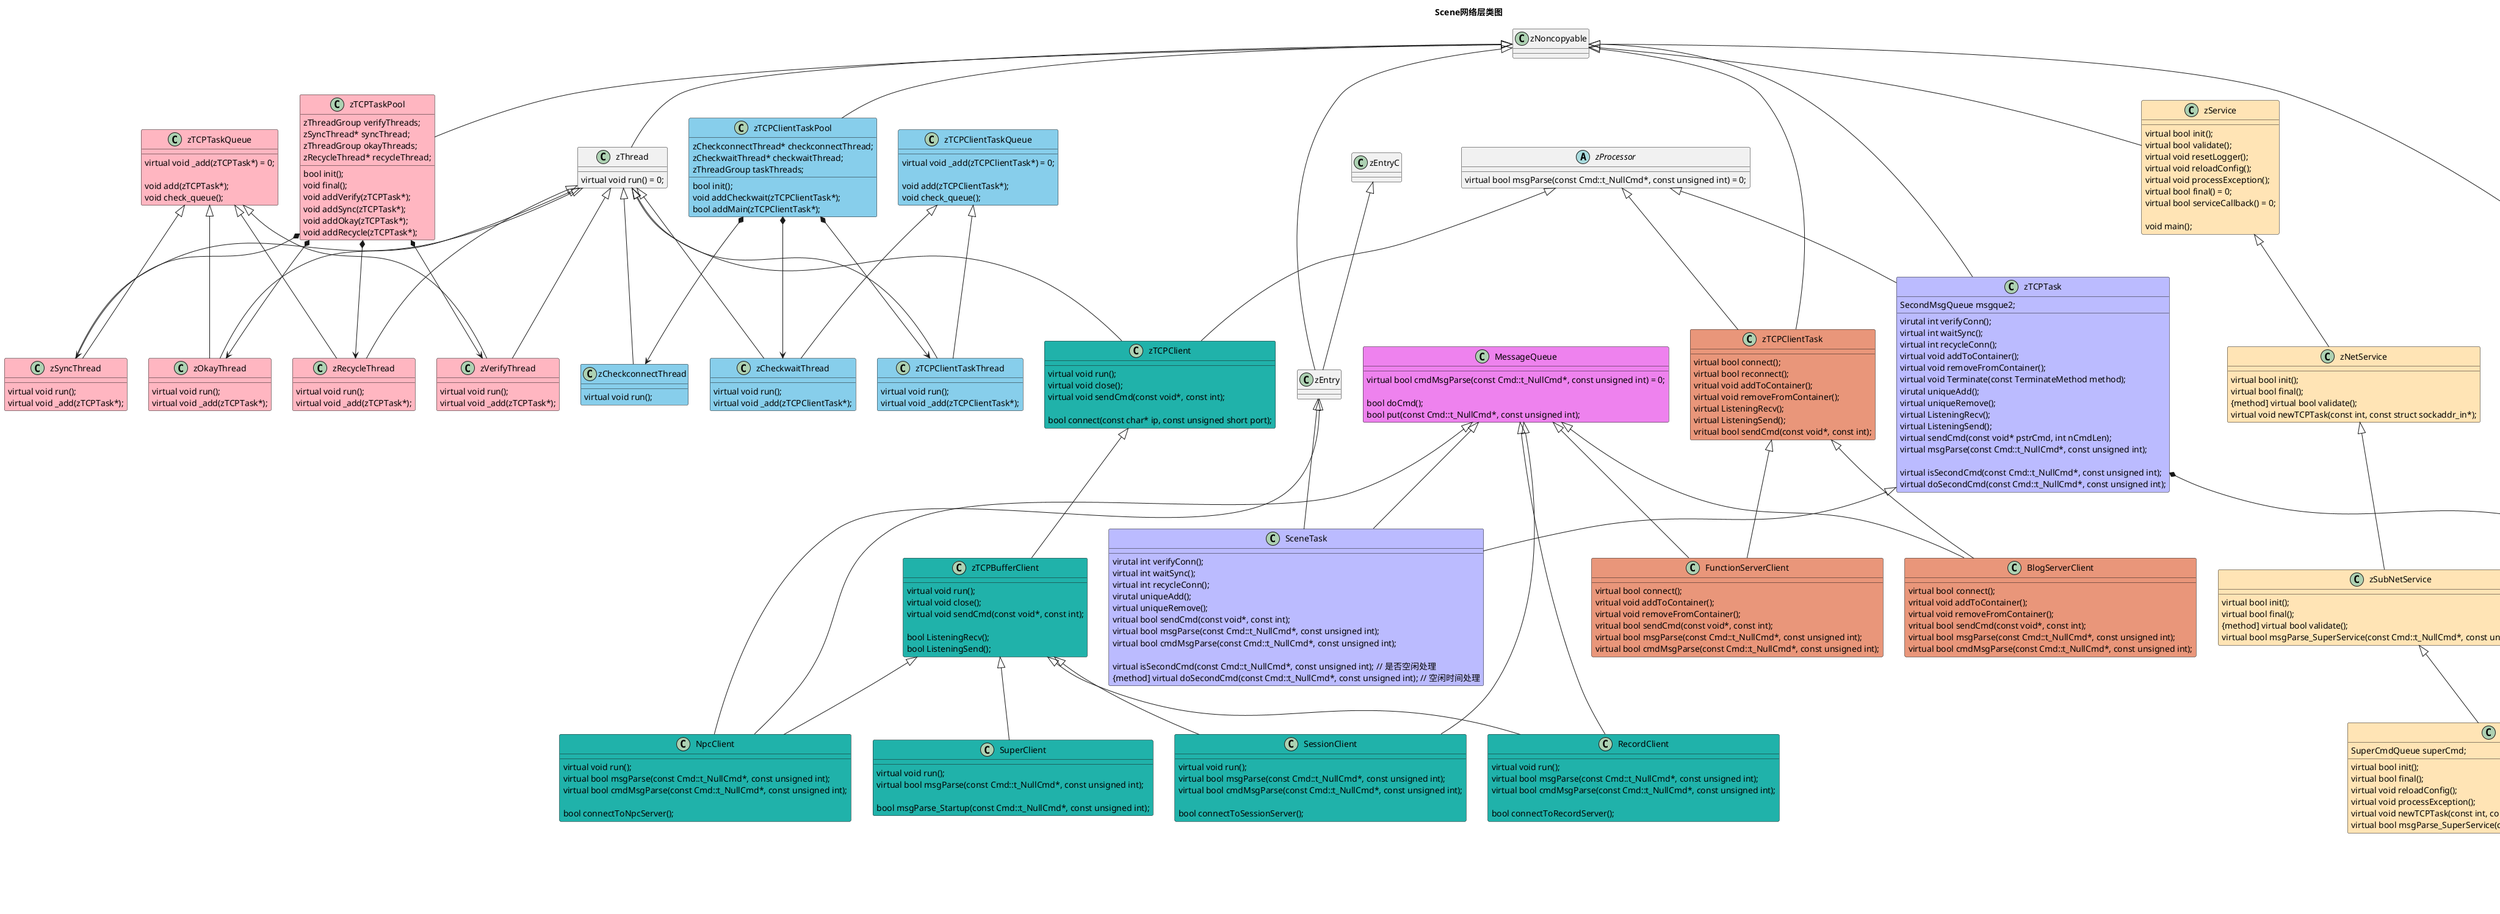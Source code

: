 @startuml

title Scene网络层类图

'继承 Extension <|--  继承关系
'组合 Composition *--> 整体由部分构成，整体没有了，部分不存在
'聚合 Aggregation o--> 整体由部分构成，整体没有了，部分还存在

'0.#Moccasin
'1.#LightSeaGreen
'2.#DarkSalmon
'3.#BBBBFF
'4.#SkyBlue
'5.#LightPink
'6.#CadetBlue
'7.#Violet

abstract class zProcessor {
    {method} virtual bool msgParse(const Cmd::t_NullCmd*, const unsigned int) = 0;
}

class zNoncopyable {

}

class zThread {
    {method} virtual void run() = 0;
}

class zEntryC {

}

class zEntry {

}

'0.服务器类
class zService #Moccasin {
    {method} virtual bool init();
    {method} virtual bool validate();
    {method} virtual void resetLogger();
    {method} virtual void reloadConfig();
    {method} virtual void processException();
    {method} virtual bool final() = 0;
    {method} virtual bool serviceCallback() = 0;

    void main();
}

class zNetService #Moccasin {
    {method} virtual bool init();
    {method} virtual bool final();
    {method] virtual bool validate();
    {method} virtual void newTCPTask(const int, const struct sockaddr_in*);
}

class zSubNetService #Moccasin {
    {method} virtual bool init();
    {method} virtual bool final();
    {method] virtual bool validate();
    {method} virtual bool msgParse_SuperService(const Cmd::t_NullCmd*, const unsigned int) = 0;
}

class ScenesService #Moccasin {
    SuperCmdQueue superCmd;

    {method} virtual bool init();
    {method} virtual bool final();
    {method} virtual void reloadConfig();
    {method} virtual void processException();
    {method} virtual void newTCPTask(const int, const struct sockaddr_in*);
    {method} virtual bool msgParse_SuperService(const Cmd::t_NullCmd*, const unsigned int) = 0;
}

'1.主动连接处理类1，自带线程，不能加入线程池
class zTCPClient #LightSeaGreen {
    {method} virtual void run();
    {method} virtual void close();
    {method} virtual void sendCmd(const void*, const int);

    {method} bool connect(const char* ip, const unsigned short port);
}

class zTCPBufferClient #LightSeaGreen {
    {method} virtual void run();
    {method} virtual void close();
    {method} virtual void sendCmd(const void*, const int);

    {method} bool ListeningRecv();
    {method} bool ListeningSend();
}

class SuperClient #LightSeaGreen {
    {method} virtual void run();
    {method} virtual bool msgParse(const Cmd::t_NullCmd*, const unsigned int);

    {method} bool msgParse_Startup(const Cmd::t_NullCmd*, const unsigned int);
}

class SessionClient #LightSeaGreen {
    {method} virtual void run();
    {method} virtual bool msgParse(const Cmd::t_NullCmd*, const unsigned int);
    {method} virtual bool cmdMsgParse(const Cmd::t_NullCmd*, const unsigned int);

    {method} bool connectToSessionServer();
}

class RecordClient #LightSeaGreen {
    {method} virtual void run();
    {method} virtual bool msgParse(const Cmd::t_NullCmd*, const unsigned int);
    {method} virtual bool cmdMsgParse(const Cmd::t_NullCmd*, const unsigned int);

    {method} bool connectToRecordServer();
}

class NpcClient #LightSeaGreen {
    {method} virtual void run();
    {method} virtual bool msgParse(const Cmd::t_NullCmd*, const unsigned int);
    {method} virtual bool cmdMsgParse(const Cmd::t_NullCmd*, const unsigned int);

    {method} bool connectToNpcServer();
}

'2.主动连接处理类2，不带线程，需要加入线程池
class zTCPClientTask #DarkSalmon {
    {method} virtual bool connect();
    {method} virtual bool reconnect();
    {method} vritual void addToContainer();
    {method} virtual void removeFromContainer();
    {method} virtual ListeningRecv();
    {method} virtual ListeningSend();
    {method} vritual bool sendCmd(const void*, const int);
}

class FunctionServerClient #DarkSalmon {
    {method} virtual bool connect();
    {method} vritual void addToContainer();
    {method} virtual void removeFromContainer();
    {method} vritual bool sendCmd(const void*, const int);
    {method} virtual bool msgParse(const Cmd::t_NullCmd*, const unsigned int);
    {method} virtual bool cmdMsgParse(const Cmd::t_NullCmd*, const unsigned int);
}

class BlogServerClient #DarkSalmon {
    {method} virtual bool connect();
    {method} vritual void addToContainer();
    {method} virtual void removeFromContainer();
    {method} vritual bool sendCmd(const void*, const int);
    {method} virtual bool msgParse(const Cmd::t_NullCmd*, const unsigned int);
    {method} virtual bool cmdMsgParse(const Cmd::t_NullCmd*, const unsigned int);
}

'3.被动连接处理类，需要加入线程池
class zTCPTask #BBBBFF {
    SecondMsgQueue msgque2;

    {method} virutal int verifyConn();
    {method} virtual int waitSync();
    {method} virtual int recycleConn();
    {method} virtual void addToContainer();
    {method} virtual void removeFromContainer();
    {method} virtual void Terminate(const TerminateMethod method);
    {method} virutal uniqueAdd();
    {method} virtual uniqueRemove();
    {method} virtual ListeningRecv();
    {method} virtual ListeningSend();
    {method} virtual sendCmd(const void* pstrCmd, int nCmdLen);
    {method} virtual msgParse(const Cmd::t_NullCmd*, const unsigned int);

    {method} virtual isSecondCmd(const Cmd::t_NullCmd*, const unsigned int);
    {method} virtual doSecondCmd(const Cmd::t_NullCmd*, const unsigned int);
}

class SceneTask #BBBBFF {
    {method} virutal int verifyConn();
    {method} virtual int waitSync();
    {method} virtual int recycleConn();
    {method} virutal uniqueAdd();
    {method} virtual uniqueRemove();
    {method} vritual bool sendCmd(const void*, const int);
    {method} virtual bool msgParse(const Cmd::t_NullCmd*, const unsigned int);
    {method} virtual bool cmdMsgParse(const Cmd::t_NullCmd*, const unsigned int);

    {method} virtual isSecondCmd(const Cmd::t_NullCmd*, const unsigned int); // 是否空闲处理
    {method] virtual doSecondCmd(const Cmd::t_NullCmd*, const unsigned int); // 空闲时间处理
}

'4.主动连接线程池
class zTCPClientTaskPool #SkyBlue {
    zCheckconnectThread* checkconnectThread;
    zCheckwaitThread* checkwaitThread;
    zThreadGroup taskThreads;

    {method} bool init();
    {method} void addCheckwait(zTCPClientTask*);
    {method} bool addMain(zTCPClientTask*);
}

class zTCPClientTaskQueue #SkyBlue {
    {method} virtual void _add(zTCPClientTask*) = 0;

    {method} void add(zTCPClientTask*);
    {method} void check_queue();
}

class zCheckconnectThread #SkyBlue {
    {method} virtual void run();
}

class zCheckwaitThread #SkyBlue {
    {method} virtual void run();
    {method} virtual void _add(zTCPClientTask*);
}

class zTCPClientTaskThread #SkyBlue {
    {method} virtual void run();
    {method} virtual void _add(zTCPClientTask*);
}

'5.被动连接线程池
class zTCPTaskPool #LightPink {
    zThreadGroup verifyThreads;
    zSyncThread* syncThread;
    zThreadGroup okayThreads;
    zRecycleThread* recycleThread;

    {method} bool init();
    {method} void final();
    {method} void addVerify(zTCPTask*);
    {method} void addSync(zTCPTask*);
    {method} void addOkay(zTCPTask*);
    {method} void addRecycle(zTCPTask*);
}

class zTCPTaskQueue #LightPink {
    {method} virtual void _add(zTCPTask*) = 0;

    {method} void add(zTCPTask*);
    {method} void check_queue();
}

class zVerifyThread #LightPink {
    {method} virtual void run();
    {method} virtual void _add(zTCPTask*);
}

class zSyncThread #LightPink {
    {method} virtual void run();
    {method} virtual void _add(zTCPTask*);
}

class zOkayThread #LightPink {
    {method} virtual void run();
    {method} virtual void _add(zTCPTask*);
}

class zRecycleThread #LightPink {
    {method} virtual void run();
    {method} virtual void _add(zTCPTask*);
}

'6.消息队列MessageBuffer
class MessageBuffer #CadetBlue {
    {method} virtual bool cmdMsgParse(const Cmd::t_NullCmd*, const unsigned int) = 0;

    {method} bool doCmd();
    {method} bool put(const Cmd::t_NullCmd*, const unsigned int);
}

class SuperCmdQueue #CadetBlue {
    {method} virtual bool cmdMsgParse(const Cmd::t_NullCmd*, const unsigned int);
}

class SecondMsgQueue #CadetBlue {
    {method} virtual bool cmdMsgParse(const Cmd::t_NullCmd*, const unsigned int);
}

'7.消息队列MessageQueue
class MessageQueue #Violet {
    {method} virtual bool cmdMsgParse(const Cmd::t_NullCmd*, const unsigned int) = 0;

    {method} bool doCmd();
    {method} bool put(const Cmd::t_NullCmd*, const unsigned int);
}

'-1.zEntry
zNoncopyable <|-- zEntry
zEntryC <|-- zEntry

'0.zService
zNoncopyable <|-- zService
zService <|-- zNetService
zNetService <|-- zSubNetService

zSubNetService <|-- ScenesService
ScenesService *--> SuperCmdQueue

'1.zTCPClient
zNoncopyable <|-- zThread
zThread <|-- zTCPClient
zProcessor <|-- zTCPClient

zTCPClient <|-- zTCPBufferClient

zTCPBufferClient <|-- SuperClient

zTCPBufferClient <|-- SessionClient
MessageQueue <|-- SessionClient

zTCPBufferClient <|-- RecordClient
MessageQueue <|-- RecordClient

zTCPBufferClient <|-- NpcClient
MessageQueue <|-- NpcClient
zEntry <|-- NpcClient


'2.zTCPClientTask
zNoncopyable <|-- zTCPClientTask
zProcessor <|-- zTCPClientTask

zTCPClientTask <|-- FunctionServerClient
MessageQueue <|-- FunctionServerClient

zTCPClientTask <|-- BlogServerClient
MessageQueue <|-- BlogServerClient

'3.zTCPTask
zNoncopyable <|-- zTCPTask
zProcessor <|-- zTCPTask
zTCPTask *--> SecondMsgQueue

zTCPTask <|-- SceneTask
MessageQueue <|-- SceneTask
zEntry <|-- SceneTask

'4.zTCPClientTaskPool
zNoncopyable <|-- zTCPClientTaskPool

zThread <|-- zCheckconnectThread

zThread <|-- zCheckwaitThread
zTCPClientTaskQueue <|-- zCheckwaitThread

zThread <|-- zTCPClientTaskThread
zTCPClientTaskQueue <|-- zTCPClientTaskThread

zTCPClientTaskPool *--> zCheckconnectThread
zTCPClientTaskPool *--> zCheckwaitThread
zTCPClientTaskPool *--> zTCPClientTaskThread

'5.zTCPTaskPool
zNoncopyable <|-- zTCPTaskPool

zThread <|-- zVerifyThread
zTCPTaskQueue <|-- zVerifyThread

zThread <|-- zSyncThread
zTCPTaskQueue <|-- zSyncThread

zThread <|-- zOkayThread
zTCPTaskQueue <|-- zOkayThread

zThread <|-- zRecycleThread
zTCPTaskQueue <|-- zRecycleThread

zTCPTaskPool *--> zVerifyThread
zTCPTaskPool *--> zSyncThread
zTCPTaskPool *--> zOkayThread
zTCPTaskPool *--> zRecycleThread

'6.MessageBuffer
zNoncopyable <|-- MessageBuffer
MessageBuffer <|-- SuperCmdQueue
MessageBuffer <|-- SecondMsgQueue

'7.MessageQueue

@enduml
